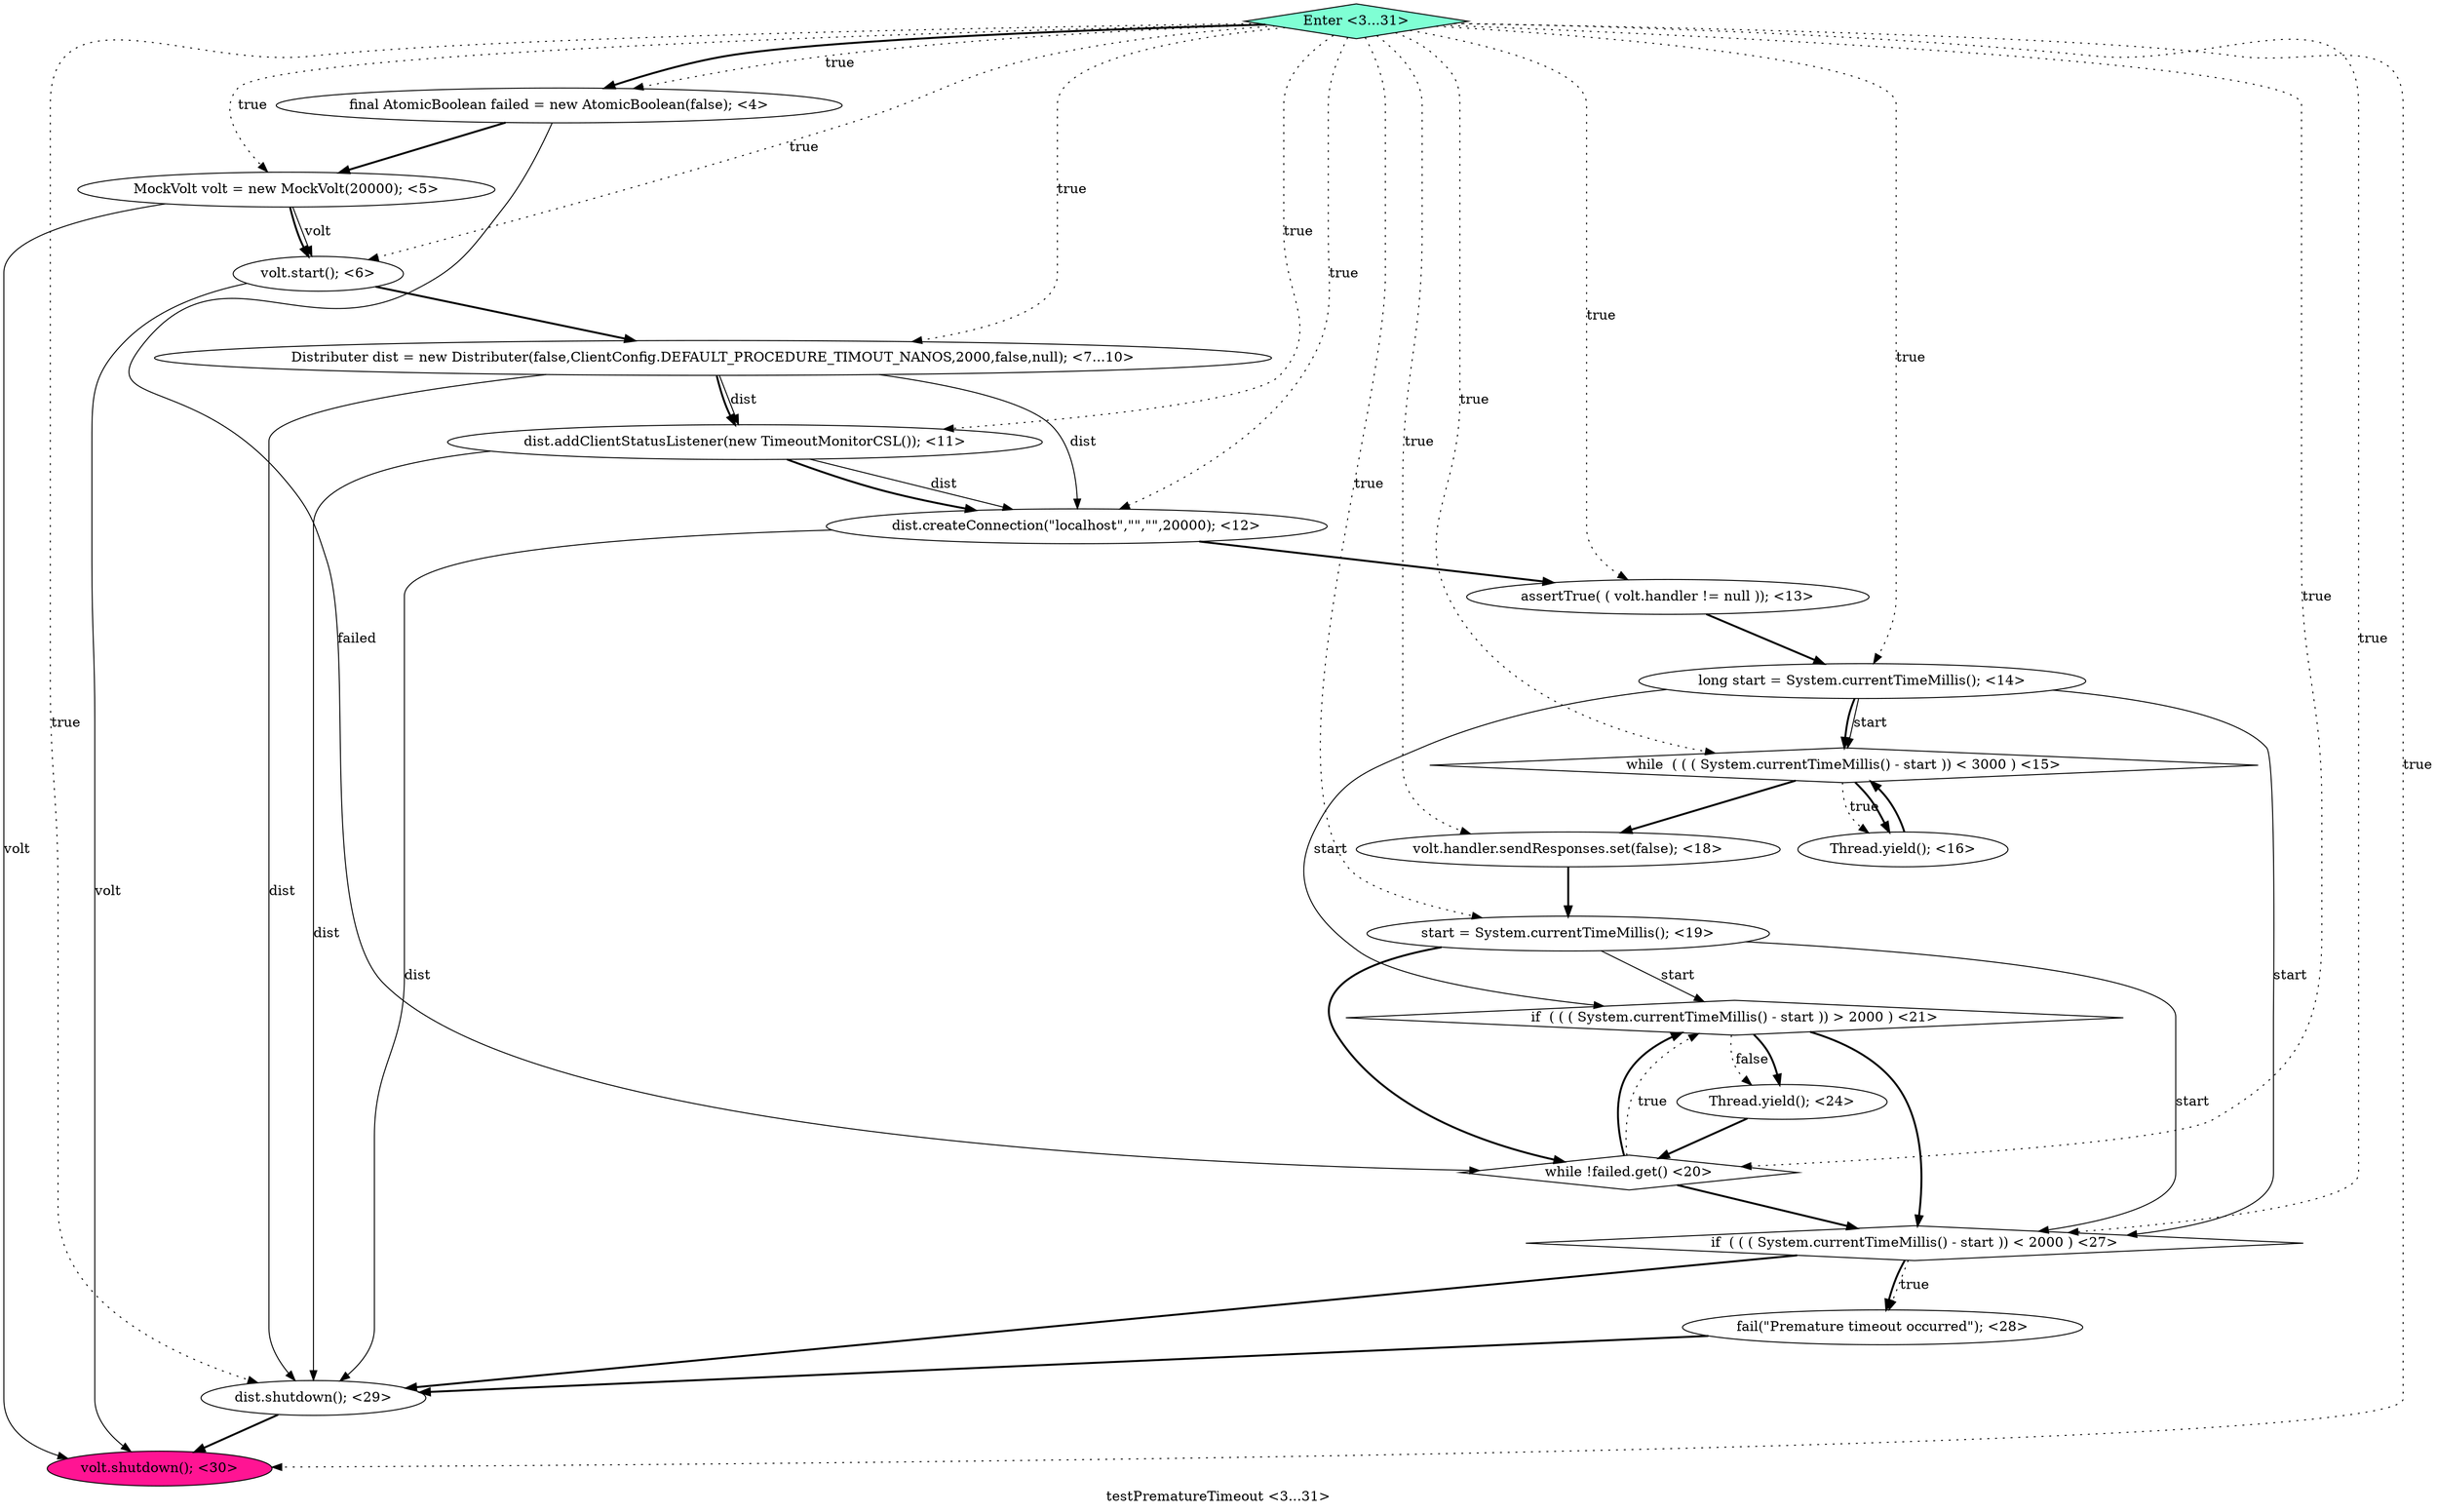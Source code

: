 digraph PDG {
label = "testPrematureTimeout <3...31>";
0.1 [style = filled, label = "MockVolt volt = new MockVolt(20000); <5>", fillcolor = white, shape = ellipse];
0.18 [style = filled, label = "volt.shutdown(); <30>", fillcolor = deeppink, shape = ellipse];
0.0 [style = filled, label = "final AtomicBoolean failed = new AtomicBoolean(false); <4>", fillcolor = white, shape = ellipse];
0.11 [style = filled, label = "start = System.currentTimeMillis(); <19>", fillcolor = white, shape = ellipse];
0.3 [style = filled, label = "Distributer dist = new Distributer(false,ClientConfig.DEFAULT_PROCEDURE_TIMOUT_NANOS,2000,false,null); <7...10>", fillcolor = white, shape = ellipse];
0.7 [style = filled, label = "long start = System.currentTimeMillis(); <14>", fillcolor = white, shape = ellipse];
0.14 [style = filled, label = "Thread.yield(); <24>", fillcolor = white, shape = ellipse];
0.5 [style = filled, label = "dist.createConnection(\"localhost\",\"\",\"\",20000); <12>", fillcolor = white, shape = ellipse];
0.12 [style = filled, label = "while !failed.get() <20>", fillcolor = white, shape = diamond];
0.13 [style = filled, label = "if  ( ( ( System.currentTimeMillis() - start )) > 2000 ) <21>", fillcolor = white, shape = diamond];
0.16 [style = filled, label = "fail(\"Premature timeout occurred\"); <28>", fillcolor = white, shape = ellipse];
0.15 [style = filled, label = "if  ( ( ( System.currentTimeMillis() - start )) < 2000 ) <27>", fillcolor = white, shape = diamond];
0.4 [style = filled, label = "dist.addClientStatusListener(new TimeoutMonitorCSL()); <11>", fillcolor = white, shape = ellipse];
0.9 [style = filled, label = "Thread.yield(); <16>", fillcolor = white, shape = ellipse];
0.2 [style = filled, label = "volt.start(); <6>", fillcolor = white, shape = ellipse];
0.17 [style = filled, label = "dist.shutdown(); <29>", fillcolor = white, shape = ellipse];
0.6 [style = filled, label = "assertTrue( ( volt.handler != null )); <13>", fillcolor = white, shape = ellipse];
0.19 [style = filled, label = "Enter <3...31>", fillcolor = aquamarine, shape = diamond];
0.8 [style = filled, label = "while  ( ( ( System.currentTimeMillis() - start )) < 3000 ) <15>", fillcolor = white, shape = diamond];
0.10 [style = filled, label = "volt.handler.sendResponses.set(false); <18>", fillcolor = white, shape = ellipse];
0.0 -> 0.1 [style = bold, label=""];
0.0 -> 0.12 [style = solid, label="failed"];
0.1 -> 0.2 [style = solid, label="volt"];
0.1 -> 0.2 [style = bold, label=""];
0.1 -> 0.18 [style = solid, label="volt"];
0.2 -> 0.3 [style = bold, label=""];
0.2 -> 0.18 [style = solid, label="volt"];
0.3 -> 0.4 [style = solid, label="dist"];
0.3 -> 0.4 [style = bold, label=""];
0.3 -> 0.5 [style = solid, label="dist"];
0.3 -> 0.17 [style = solid, label="dist"];
0.4 -> 0.5 [style = solid, label="dist"];
0.4 -> 0.5 [style = bold, label=""];
0.4 -> 0.17 [style = solid, label="dist"];
0.5 -> 0.6 [style = bold, label=""];
0.5 -> 0.17 [style = solid, label="dist"];
0.6 -> 0.7 [style = bold, label=""];
0.7 -> 0.8 [style = solid, label="start"];
0.7 -> 0.8 [style = bold, label=""];
0.7 -> 0.13 [style = solid, label="start"];
0.7 -> 0.15 [style = solid, label="start"];
0.8 -> 0.9 [style = dotted, label="true"];
0.8 -> 0.9 [style = bold, label=""];
0.8 -> 0.10 [style = bold, label=""];
0.9 -> 0.8 [style = bold, label=""];
0.10 -> 0.11 [style = bold, label=""];
0.11 -> 0.12 [style = bold, label=""];
0.11 -> 0.13 [style = solid, label="start"];
0.11 -> 0.15 [style = solid, label="start"];
0.12 -> 0.13 [style = dotted, label="true"];
0.12 -> 0.13 [style = bold, label=""];
0.12 -> 0.15 [style = bold, label=""];
0.13 -> 0.14 [style = dotted, label="false"];
0.13 -> 0.14 [style = bold, label=""];
0.13 -> 0.15 [style = bold, label=""];
0.14 -> 0.12 [style = bold, label=""];
0.15 -> 0.16 [style = dotted, label="true"];
0.15 -> 0.16 [style = bold, label=""];
0.15 -> 0.17 [style = bold, label=""];
0.16 -> 0.17 [style = bold, label=""];
0.17 -> 0.18 [style = bold, label=""];
0.19 -> 0.0 [style = dotted, label="true"];
0.19 -> 0.0 [style = bold, label=""];
0.19 -> 0.1 [style = dotted, label="true"];
0.19 -> 0.2 [style = dotted, label="true"];
0.19 -> 0.3 [style = dotted, label="true"];
0.19 -> 0.4 [style = dotted, label="true"];
0.19 -> 0.5 [style = dotted, label="true"];
0.19 -> 0.6 [style = dotted, label="true"];
0.19 -> 0.7 [style = dotted, label="true"];
0.19 -> 0.8 [style = dotted, label="true"];
0.19 -> 0.10 [style = dotted, label="true"];
0.19 -> 0.11 [style = dotted, label="true"];
0.19 -> 0.12 [style = dotted, label="true"];
0.19 -> 0.15 [style = dotted, label="true"];
0.19 -> 0.17 [style = dotted, label="true"];
0.19 -> 0.18 [style = dotted, label="true"];
}
